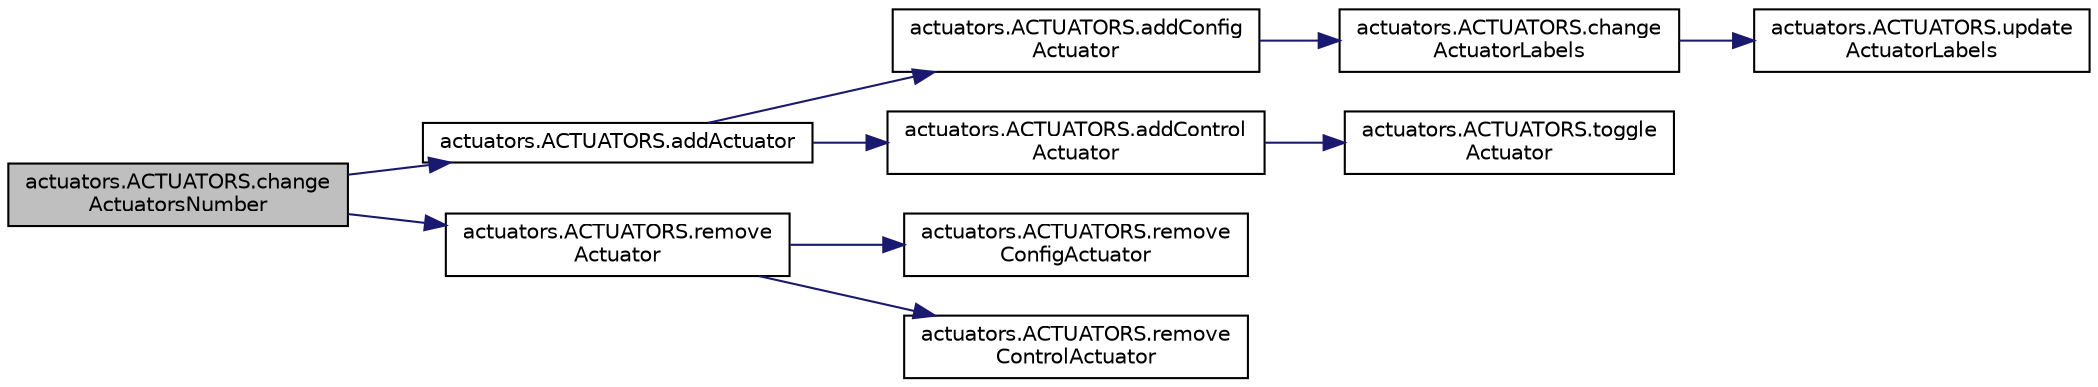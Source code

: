 digraph "actuators.ACTUATORS.changeActuatorsNumber"
{
 // LATEX_PDF_SIZE
  edge [fontname="Helvetica",fontsize="10",labelfontname="Helvetica",labelfontsize="10"];
  node [fontname="Helvetica",fontsize="10",shape=record];
  rankdir="LR";
  Node1 [label="actuators.ACTUATORS.change\lActuatorsNumber",height=0.2,width=0.4,color="black", fillcolor="grey75", style="filled", fontcolor="black",tooltip=" "];
  Node1 -> Node2 [color="midnightblue",fontsize="10",style="solid",fontname="Helvetica"];
  Node2 [label="actuators.ACTUATORS.addActuator",height=0.2,width=0.4,color="black", fillcolor="white", style="filled",URL="$classactuators_1_1_a_c_t_u_a_t_o_r_s.html#aad2326e280d94f08efb621be4a7c59e7",tooltip=" "];
  Node2 -> Node3 [color="midnightblue",fontsize="10",style="solid",fontname="Helvetica"];
  Node3 [label="actuators.ACTUATORS.addConfig\lActuator",height=0.2,width=0.4,color="black", fillcolor="white", style="filled",URL="$classactuators_1_1_a_c_t_u_a_t_o_r_s.html#afc3b8b1569ee761a8b9ef7d41e500731",tooltip=" "];
  Node3 -> Node4 [color="midnightblue",fontsize="10",style="solid",fontname="Helvetica"];
  Node4 [label="actuators.ACTUATORS.change\lActuatorLabels",height=0.2,width=0.4,color="black", fillcolor="white", style="filled",URL="$classactuators_1_1_a_c_t_u_a_t_o_r_s.html#a450d52e2b71623fee4a0c3b598dd7fac",tooltip=" "];
  Node4 -> Node5 [color="midnightblue",fontsize="10",style="solid",fontname="Helvetica"];
  Node5 [label="actuators.ACTUATORS.update\lActuatorLabels",height=0.2,width=0.4,color="black", fillcolor="white", style="filled",URL="$classactuators_1_1_a_c_t_u_a_t_o_r_s.html#a78e778cbdbe1140349ce54b8a887d527",tooltip=" "];
  Node2 -> Node6 [color="midnightblue",fontsize="10",style="solid",fontname="Helvetica"];
  Node6 [label="actuators.ACTUATORS.addControl\lActuator",height=0.2,width=0.4,color="black", fillcolor="white", style="filled",URL="$classactuators_1_1_a_c_t_u_a_t_o_r_s.html#aa13756ec8a27ef6c8a29409d4881d510",tooltip=" "];
  Node6 -> Node7 [color="midnightblue",fontsize="10",style="solid",fontname="Helvetica"];
  Node7 [label="actuators.ACTUATORS.toggle\lActuator",height=0.2,width=0.4,color="black", fillcolor="white", style="filled",URL="$classactuators_1_1_a_c_t_u_a_t_o_r_s.html#a3750e9ed92af0b485bb2c15486951c0d",tooltip=" "];
  Node1 -> Node8 [color="midnightblue",fontsize="10",style="solid",fontname="Helvetica"];
  Node8 [label="actuators.ACTUATORS.remove\lActuator",height=0.2,width=0.4,color="black", fillcolor="white", style="filled",URL="$classactuators_1_1_a_c_t_u_a_t_o_r_s.html#ae906f937acf1feae47a99c37da36be9d",tooltip=" "];
  Node8 -> Node9 [color="midnightblue",fontsize="10",style="solid",fontname="Helvetica"];
  Node9 [label="actuators.ACTUATORS.remove\lConfigActuator",height=0.2,width=0.4,color="black", fillcolor="white", style="filled",URL="$classactuators_1_1_a_c_t_u_a_t_o_r_s.html#a1c12afd7d9d531eb748b1e17f90229a8",tooltip=" "];
  Node8 -> Node10 [color="midnightblue",fontsize="10",style="solid",fontname="Helvetica"];
  Node10 [label="actuators.ACTUATORS.remove\lControlActuator",height=0.2,width=0.4,color="black", fillcolor="white", style="filled",URL="$classactuators_1_1_a_c_t_u_a_t_o_r_s.html#aad1c13b1ef02f97858dda75c5a00ba39",tooltip=" "];
}
